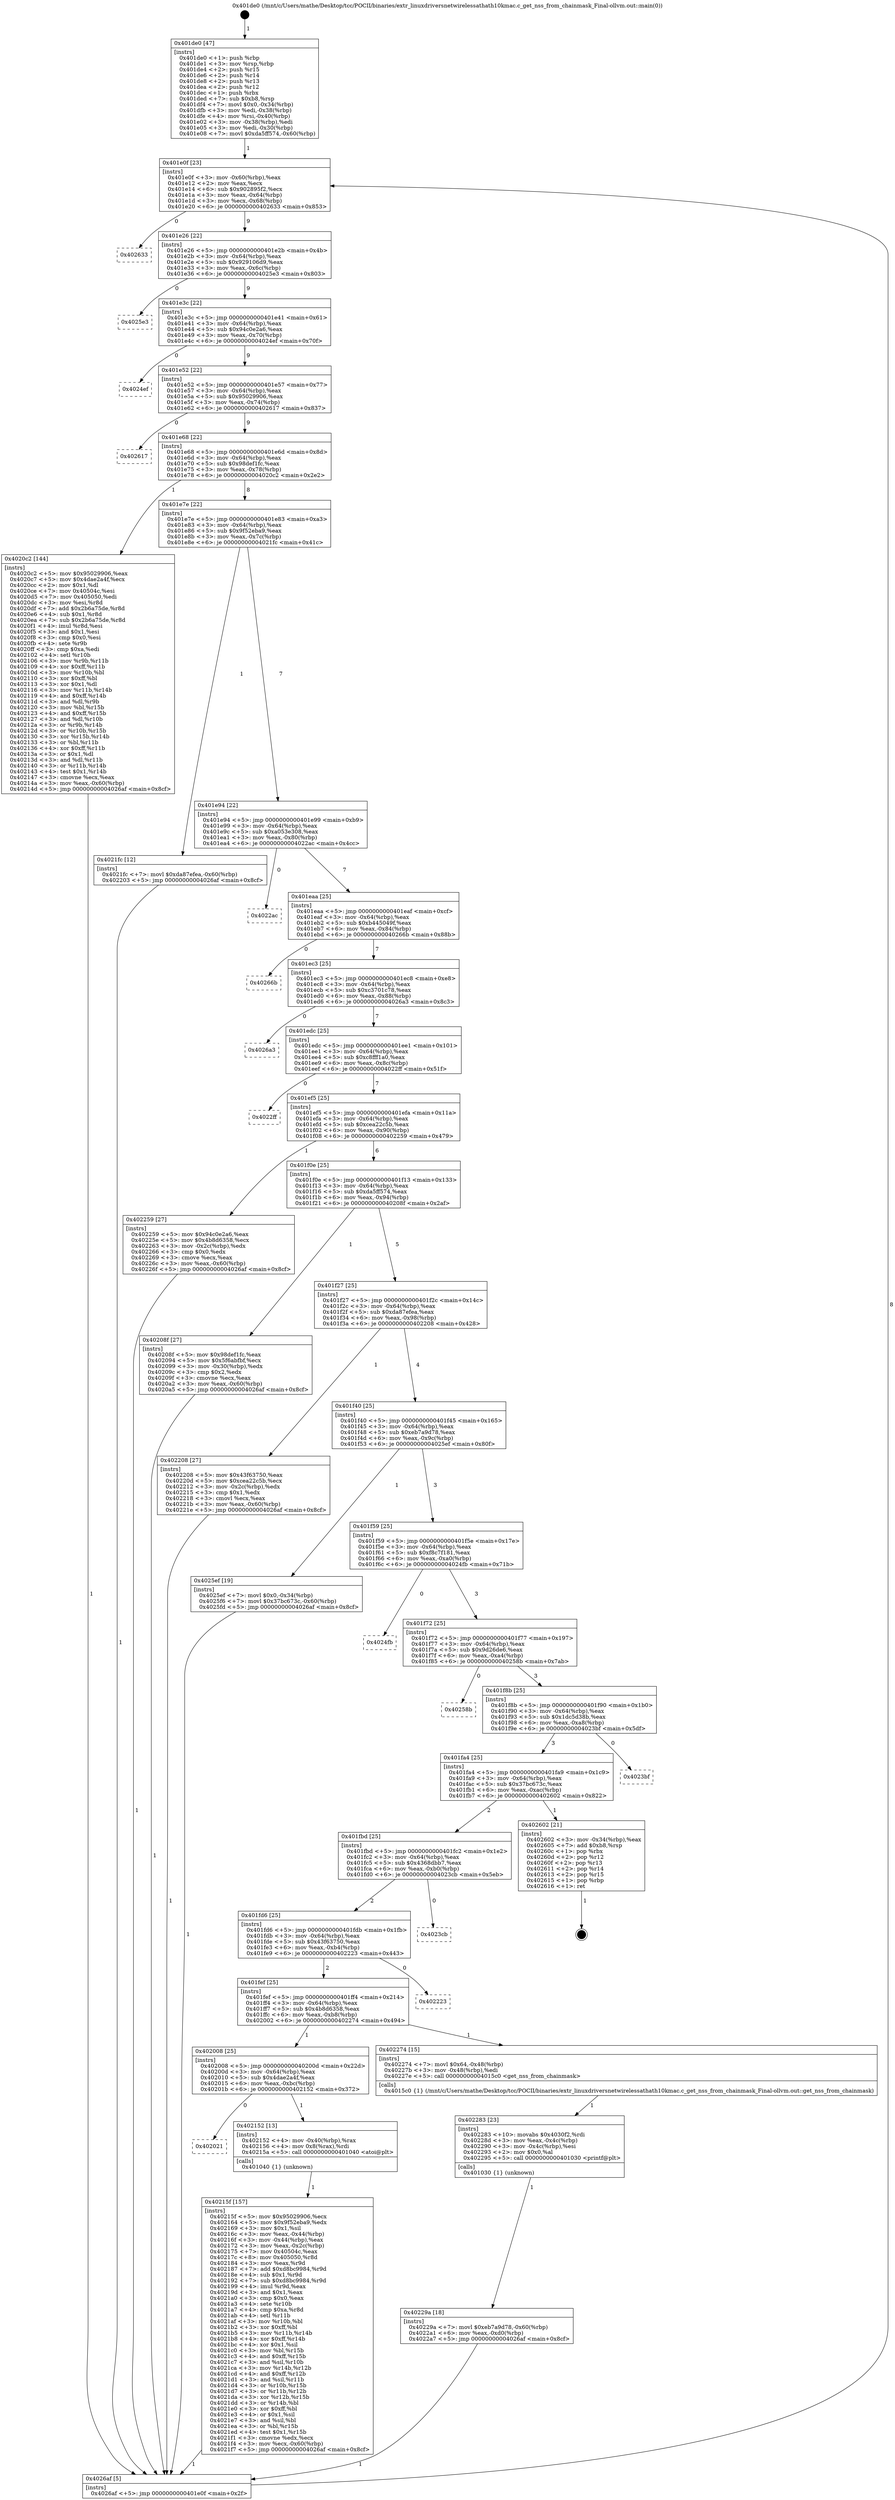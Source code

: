 digraph "0x401de0" {
  label = "0x401de0 (/mnt/c/Users/mathe/Desktop/tcc/POCII/binaries/extr_linuxdriversnetwirelessathath10kmac.c_get_nss_from_chainmask_Final-ollvm.out::main(0))"
  labelloc = "t"
  node[shape=record]

  Entry [label="",width=0.3,height=0.3,shape=circle,fillcolor=black,style=filled]
  "0x401e0f" [label="{
     0x401e0f [23]\l
     | [instrs]\l
     &nbsp;&nbsp;0x401e0f \<+3\>: mov -0x60(%rbp),%eax\l
     &nbsp;&nbsp;0x401e12 \<+2\>: mov %eax,%ecx\l
     &nbsp;&nbsp;0x401e14 \<+6\>: sub $0x902895f2,%ecx\l
     &nbsp;&nbsp;0x401e1a \<+3\>: mov %eax,-0x64(%rbp)\l
     &nbsp;&nbsp;0x401e1d \<+3\>: mov %ecx,-0x68(%rbp)\l
     &nbsp;&nbsp;0x401e20 \<+6\>: je 0000000000402633 \<main+0x853\>\l
  }"]
  "0x402633" [label="{
     0x402633\l
  }", style=dashed]
  "0x401e26" [label="{
     0x401e26 [22]\l
     | [instrs]\l
     &nbsp;&nbsp;0x401e26 \<+5\>: jmp 0000000000401e2b \<main+0x4b\>\l
     &nbsp;&nbsp;0x401e2b \<+3\>: mov -0x64(%rbp),%eax\l
     &nbsp;&nbsp;0x401e2e \<+5\>: sub $0x929106d9,%eax\l
     &nbsp;&nbsp;0x401e33 \<+3\>: mov %eax,-0x6c(%rbp)\l
     &nbsp;&nbsp;0x401e36 \<+6\>: je 00000000004025e3 \<main+0x803\>\l
  }"]
  Exit [label="",width=0.3,height=0.3,shape=circle,fillcolor=black,style=filled,peripheries=2]
  "0x4025e3" [label="{
     0x4025e3\l
  }", style=dashed]
  "0x401e3c" [label="{
     0x401e3c [22]\l
     | [instrs]\l
     &nbsp;&nbsp;0x401e3c \<+5\>: jmp 0000000000401e41 \<main+0x61\>\l
     &nbsp;&nbsp;0x401e41 \<+3\>: mov -0x64(%rbp),%eax\l
     &nbsp;&nbsp;0x401e44 \<+5\>: sub $0x94c0e2a6,%eax\l
     &nbsp;&nbsp;0x401e49 \<+3\>: mov %eax,-0x70(%rbp)\l
     &nbsp;&nbsp;0x401e4c \<+6\>: je 00000000004024ef \<main+0x70f\>\l
  }"]
  "0x40229a" [label="{
     0x40229a [18]\l
     | [instrs]\l
     &nbsp;&nbsp;0x40229a \<+7\>: movl $0xeb7a9d78,-0x60(%rbp)\l
     &nbsp;&nbsp;0x4022a1 \<+6\>: mov %eax,-0xd0(%rbp)\l
     &nbsp;&nbsp;0x4022a7 \<+5\>: jmp 00000000004026af \<main+0x8cf\>\l
  }"]
  "0x4024ef" [label="{
     0x4024ef\l
  }", style=dashed]
  "0x401e52" [label="{
     0x401e52 [22]\l
     | [instrs]\l
     &nbsp;&nbsp;0x401e52 \<+5\>: jmp 0000000000401e57 \<main+0x77\>\l
     &nbsp;&nbsp;0x401e57 \<+3\>: mov -0x64(%rbp),%eax\l
     &nbsp;&nbsp;0x401e5a \<+5\>: sub $0x95029906,%eax\l
     &nbsp;&nbsp;0x401e5f \<+3\>: mov %eax,-0x74(%rbp)\l
     &nbsp;&nbsp;0x401e62 \<+6\>: je 0000000000402617 \<main+0x837\>\l
  }"]
  "0x402283" [label="{
     0x402283 [23]\l
     | [instrs]\l
     &nbsp;&nbsp;0x402283 \<+10\>: movabs $0x4030f2,%rdi\l
     &nbsp;&nbsp;0x40228d \<+3\>: mov %eax,-0x4c(%rbp)\l
     &nbsp;&nbsp;0x402290 \<+3\>: mov -0x4c(%rbp),%esi\l
     &nbsp;&nbsp;0x402293 \<+2\>: mov $0x0,%al\l
     &nbsp;&nbsp;0x402295 \<+5\>: call 0000000000401030 \<printf@plt\>\l
     | [calls]\l
     &nbsp;&nbsp;0x401030 \{1\} (unknown)\l
  }"]
  "0x402617" [label="{
     0x402617\l
  }", style=dashed]
  "0x401e68" [label="{
     0x401e68 [22]\l
     | [instrs]\l
     &nbsp;&nbsp;0x401e68 \<+5\>: jmp 0000000000401e6d \<main+0x8d\>\l
     &nbsp;&nbsp;0x401e6d \<+3\>: mov -0x64(%rbp),%eax\l
     &nbsp;&nbsp;0x401e70 \<+5\>: sub $0x98def1fc,%eax\l
     &nbsp;&nbsp;0x401e75 \<+3\>: mov %eax,-0x78(%rbp)\l
     &nbsp;&nbsp;0x401e78 \<+6\>: je 00000000004020c2 \<main+0x2e2\>\l
  }"]
  "0x40215f" [label="{
     0x40215f [157]\l
     | [instrs]\l
     &nbsp;&nbsp;0x40215f \<+5\>: mov $0x95029906,%ecx\l
     &nbsp;&nbsp;0x402164 \<+5\>: mov $0x9f52eba9,%edx\l
     &nbsp;&nbsp;0x402169 \<+3\>: mov $0x1,%sil\l
     &nbsp;&nbsp;0x40216c \<+3\>: mov %eax,-0x44(%rbp)\l
     &nbsp;&nbsp;0x40216f \<+3\>: mov -0x44(%rbp),%eax\l
     &nbsp;&nbsp;0x402172 \<+3\>: mov %eax,-0x2c(%rbp)\l
     &nbsp;&nbsp;0x402175 \<+7\>: mov 0x40504c,%eax\l
     &nbsp;&nbsp;0x40217c \<+8\>: mov 0x405050,%r8d\l
     &nbsp;&nbsp;0x402184 \<+3\>: mov %eax,%r9d\l
     &nbsp;&nbsp;0x402187 \<+7\>: add $0xd8bc9984,%r9d\l
     &nbsp;&nbsp;0x40218e \<+4\>: sub $0x1,%r9d\l
     &nbsp;&nbsp;0x402192 \<+7\>: sub $0xd8bc9984,%r9d\l
     &nbsp;&nbsp;0x402199 \<+4\>: imul %r9d,%eax\l
     &nbsp;&nbsp;0x40219d \<+3\>: and $0x1,%eax\l
     &nbsp;&nbsp;0x4021a0 \<+3\>: cmp $0x0,%eax\l
     &nbsp;&nbsp;0x4021a3 \<+4\>: sete %r10b\l
     &nbsp;&nbsp;0x4021a7 \<+4\>: cmp $0xa,%r8d\l
     &nbsp;&nbsp;0x4021ab \<+4\>: setl %r11b\l
     &nbsp;&nbsp;0x4021af \<+3\>: mov %r10b,%bl\l
     &nbsp;&nbsp;0x4021b2 \<+3\>: xor $0xff,%bl\l
     &nbsp;&nbsp;0x4021b5 \<+3\>: mov %r11b,%r14b\l
     &nbsp;&nbsp;0x4021b8 \<+4\>: xor $0xff,%r14b\l
     &nbsp;&nbsp;0x4021bc \<+4\>: xor $0x1,%sil\l
     &nbsp;&nbsp;0x4021c0 \<+3\>: mov %bl,%r15b\l
     &nbsp;&nbsp;0x4021c3 \<+4\>: and $0xff,%r15b\l
     &nbsp;&nbsp;0x4021c7 \<+3\>: and %sil,%r10b\l
     &nbsp;&nbsp;0x4021ca \<+3\>: mov %r14b,%r12b\l
     &nbsp;&nbsp;0x4021cd \<+4\>: and $0xff,%r12b\l
     &nbsp;&nbsp;0x4021d1 \<+3\>: and %sil,%r11b\l
     &nbsp;&nbsp;0x4021d4 \<+3\>: or %r10b,%r15b\l
     &nbsp;&nbsp;0x4021d7 \<+3\>: or %r11b,%r12b\l
     &nbsp;&nbsp;0x4021da \<+3\>: xor %r12b,%r15b\l
     &nbsp;&nbsp;0x4021dd \<+3\>: or %r14b,%bl\l
     &nbsp;&nbsp;0x4021e0 \<+3\>: xor $0xff,%bl\l
     &nbsp;&nbsp;0x4021e3 \<+4\>: or $0x1,%sil\l
     &nbsp;&nbsp;0x4021e7 \<+3\>: and %sil,%bl\l
     &nbsp;&nbsp;0x4021ea \<+3\>: or %bl,%r15b\l
     &nbsp;&nbsp;0x4021ed \<+4\>: test $0x1,%r15b\l
     &nbsp;&nbsp;0x4021f1 \<+3\>: cmovne %edx,%ecx\l
     &nbsp;&nbsp;0x4021f4 \<+3\>: mov %ecx,-0x60(%rbp)\l
     &nbsp;&nbsp;0x4021f7 \<+5\>: jmp 00000000004026af \<main+0x8cf\>\l
  }"]
  "0x4020c2" [label="{
     0x4020c2 [144]\l
     | [instrs]\l
     &nbsp;&nbsp;0x4020c2 \<+5\>: mov $0x95029906,%eax\l
     &nbsp;&nbsp;0x4020c7 \<+5\>: mov $0x4dae2a4f,%ecx\l
     &nbsp;&nbsp;0x4020cc \<+2\>: mov $0x1,%dl\l
     &nbsp;&nbsp;0x4020ce \<+7\>: mov 0x40504c,%esi\l
     &nbsp;&nbsp;0x4020d5 \<+7\>: mov 0x405050,%edi\l
     &nbsp;&nbsp;0x4020dc \<+3\>: mov %esi,%r8d\l
     &nbsp;&nbsp;0x4020df \<+7\>: add $0x2b6a75de,%r8d\l
     &nbsp;&nbsp;0x4020e6 \<+4\>: sub $0x1,%r8d\l
     &nbsp;&nbsp;0x4020ea \<+7\>: sub $0x2b6a75de,%r8d\l
     &nbsp;&nbsp;0x4020f1 \<+4\>: imul %r8d,%esi\l
     &nbsp;&nbsp;0x4020f5 \<+3\>: and $0x1,%esi\l
     &nbsp;&nbsp;0x4020f8 \<+3\>: cmp $0x0,%esi\l
     &nbsp;&nbsp;0x4020fb \<+4\>: sete %r9b\l
     &nbsp;&nbsp;0x4020ff \<+3\>: cmp $0xa,%edi\l
     &nbsp;&nbsp;0x402102 \<+4\>: setl %r10b\l
     &nbsp;&nbsp;0x402106 \<+3\>: mov %r9b,%r11b\l
     &nbsp;&nbsp;0x402109 \<+4\>: xor $0xff,%r11b\l
     &nbsp;&nbsp;0x40210d \<+3\>: mov %r10b,%bl\l
     &nbsp;&nbsp;0x402110 \<+3\>: xor $0xff,%bl\l
     &nbsp;&nbsp;0x402113 \<+3\>: xor $0x1,%dl\l
     &nbsp;&nbsp;0x402116 \<+3\>: mov %r11b,%r14b\l
     &nbsp;&nbsp;0x402119 \<+4\>: and $0xff,%r14b\l
     &nbsp;&nbsp;0x40211d \<+3\>: and %dl,%r9b\l
     &nbsp;&nbsp;0x402120 \<+3\>: mov %bl,%r15b\l
     &nbsp;&nbsp;0x402123 \<+4\>: and $0xff,%r15b\l
     &nbsp;&nbsp;0x402127 \<+3\>: and %dl,%r10b\l
     &nbsp;&nbsp;0x40212a \<+3\>: or %r9b,%r14b\l
     &nbsp;&nbsp;0x40212d \<+3\>: or %r10b,%r15b\l
     &nbsp;&nbsp;0x402130 \<+3\>: xor %r15b,%r14b\l
     &nbsp;&nbsp;0x402133 \<+3\>: or %bl,%r11b\l
     &nbsp;&nbsp;0x402136 \<+4\>: xor $0xff,%r11b\l
     &nbsp;&nbsp;0x40213a \<+3\>: or $0x1,%dl\l
     &nbsp;&nbsp;0x40213d \<+3\>: and %dl,%r11b\l
     &nbsp;&nbsp;0x402140 \<+3\>: or %r11b,%r14b\l
     &nbsp;&nbsp;0x402143 \<+4\>: test $0x1,%r14b\l
     &nbsp;&nbsp;0x402147 \<+3\>: cmovne %ecx,%eax\l
     &nbsp;&nbsp;0x40214a \<+3\>: mov %eax,-0x60(%rbp)\l
     &nbsp;&nbsp;0x40214d \<+5\>: jmp 00000000004026af \<main+0x8cf\>\l
  }"]
  "0x401e7e" [label="{
     0x401e7e [22]\l
     | [instrs]\l
     &nbsp;&nbsp;0x401e7e \<+5\>: jmp 0000000000401e83 \<main+0xa3\>\l
     &nbsp;&nbsp;0x401e83 \<+3\>: mov -0x64(%rbp),%eax\l
     &nbsp;&nbsp;0x401e86 \<+5\>: sub $0x9f52eba9,%eax\l
     &nbsp;&nbsp;0x401e8b \<+3\>: mov %eax,-0x7c(%rbp)\l
     &nbsp;&nbsp;0x401e8e \<+6\>: je 00000000004021fc \<main+0x41c\>\l
  }"]
  "0x402021" [label="{
     0x402021\l
  }", style=dashed]
  "0x4021fc" [label="{
     0x4021fc [12]\l
     | [instrs]\l
     &nbsp;&nbsp;0x4021fc \<+7\>: movl $0xda87efea,-0x60(%rbp)\l
     &nbsp;&nbsp;0x402203 \<+5\>: jmp 00000000004026af \<main+0x8cf\>\l
  }"]
  "0x401e94" [label="{
     0x401e94 [22]\l
     | [instrs]\l
     &nbsp;&nbsp;0x401e94 \<+5\>: jmp 0000000000401e99 \<main+0xb9\>\l
     &nbsp;&nbsp;0x401e99 \<+3\>: mov -0x64(%rbp),%eax\l
     &nbsp;&nbsp;0x401e9c \<+5\>: sub $0xa053e308,%eax\l
     &nbsp;&nbsp;0x401ea1 \<+3\>: mov %eax,-0x80(%rbp)\l
     &nbsp;&nbsp;0x401ea4 \<+6\>: je 00000000004022ac \<main+0x4cc\>\l
  }"]
  "0x402152" [label="{
     0x402152 [13]\l
     | [instrs]\l
     &nbsp;&nbsp;0x402152 \<+4\>: mov -0x40(%rbp),%rax\l
     &nbsp;&nbsp;0x402156 \<+4\>: mov 0x8(%rax),%rdi\l
     &nbsp;&nbsp;0x40215a \<+5\>: call 0000000000401040 \<atoi@plt\>\l
     | [calls]\l
     &nbsp;&nbsp;0x401040 \{1\} (unknown)\l
  }"]
  "0x4022ac" [label="{
     0x4022ac\l
  }", style=dashed]
  "0x401eaa" [label="{
     0x401eaa [25]\l
     | [instrs]\l
     &nbsp;&nbsp;0x401eaa \<+5\>: jmp 0000000000401eaf \<main+0xcf\>\l
     &nbsp;&nbsp;0x401eaf \<+3\>: mov -0x64(%rbp),%eax\l
     &nbsp;&nbsp;0x401eb2 \<+5\>: sub $0xb445049f,%eax\l
     &nbsp;&nbsp;0x401eb7 \<+6\>: mov %eax,-0x84(%rbp)\l
     &nbsp;&nbsp;0x401ebd \<+6\>: je 000000000040266b \<main+0x88b\>\l
  }"]
  "0x402008" [label="{
     0x402008 [25]\l
     | [instrs]\l
     &nbsp;&nbsp;0x402008 \<+5\>: jmp 000000000040200d \<main+0x22d\>\l
     &nbsp;&nbsp;0x40200d \<+3\>: mov -0x64(%rbp),%eax\l
     &nbsp;&nbsp;0x402010 \<+5\>: sub $0x4dae2a4f,%eax\l
     &nbsp;&nbsp;0x402015 \<+6\>: mov %eax,-0xbc(%rbp)\l
     &nbsp;&nbsp;0x40201b \<+6\>: je 0000000000402152 \<main+0x372\>\l
  }"]
  "0x40266b" [label="{
     0x40266b\l
  }", style=dashed]
  "0x401ec3" [label="{
     0x401ec3 [25]\l
     | [instrs]\l
     &nbsp;&nbsp;0x401ec3 \<+5\>: jmp 0000000000401ec8 \<main+0xe8\>\l
     &nbsp;&nbsp;0x401ec8 \<+3\>: mov -0x64(%rbp),%eax\l
     &nbsp;&nbsp;0x401ecb \<+5\>: sub $0xc3701c78,%eax\l
     &nbsp;&nbsp;0x401ed0 \<+6\>: mov %eax,-0x88(%rbp)\l
     &nbsp;&nbsp;0x401ed6 \<+6\>: je 00000000004026a3 \<main+0x8c3\>\l
  }"]
  "0x402274" [label="{
     0x402274 [15]\l
     | [instrs]\l
     &nbsp;&nbsp;0x402274 \<+7\>: movl $0x64,-0x48(%rbp)\l
     &nbsp;&nbsp;0x40227b \<+3\>: mov -0x48(%rbp),%edi\l
     &nbsp;&nbsp;0x40227e \<+5\>: call 00000000004015c0 \<get_nss_from_chainmask\>\l
     | [calls]\l
     &nbsp;&nbsp;0x4015c0 \{1\} (/mnt/c/Users/mathe/Desktop/tcc/POCII/binaries/extr_linuxdriversnetwirelessathath10kmac.c_get_nss_from_chainmask_Final-ollvm.out::get_nss_from_chainmask)\l
  }"]
  "0x4026a3" [label="{
     0x4026a3\l
  }", style=dashed]
  "0x401edc" [label="{
     0x401edc [25]\l
     | [instrs]\l
     &nbsp;&nbsp;0x401edc \<+5\>: jmp 0000000000401ee1 \<main+0x101\>\l
     &nbsp;&nbsp;0x401ee1 \<+3\>: mov -0x64(%rbp),%eax\l
     &nbsp;&nbsp;0x401ee4 \<+5\>: sub $0xc8fff1a0,%eax\l
     &nbsp;&nbsp;0x401ee9 \<+6\>: mov %eax,-0x8c(%rbp)\l
     &nbsp;&nbsp;0x401eef \<+6\>: je 00000000004022ff \<main+0x51f\>\l
  }"]
  "0x401fef" [label="{
     0x401fef [25]\l
     | [instrs]\l
     &nbsp;&nbsp;0x401fef \<+5\>: jmp 0000000000401ff4 \<main+0x214\>\l
     &nbsp;&nbsp;0x401ff4 \<+3\>: mov -0x64(%rbp),%eax\l
     &nbsp;&nbsp;0x401ff7 \<+5\>: sub $0x4b8d6358,%eax\l
     &nbsp;&nbsp;0x401ffc \<+6\>: mov %eax,-0xb8(%rbp)\l
     &nbsp;&nbsp;0x402002 \<+6\>: je 0000000000402274 \<main+0x494\>\l
  }"]
  "0x4022ff" [label="{
     0x4022ff\l
  }", style=dashed]
  "0x401ef5" [label="{
     0x401ef5 [25]\l
     | [instrs]\l
     &nbsp;&nbsp;0x401ef5 \<+5\>: jmp 0000000000401efa \<main+0x11a\>\l
     &nbsp;&nbsp;0x401efa \<+3\>: mov -0x64(%rbp),%eax\l
     &nbsp;&nbsp;0x401efd \<+5\>: sub $0xcea22c5b,%eax\l
     &nbsp;&nbsp;0x401f02 \<+6\>: mov %eax,-0x90(%rbp)\l
     &nbsp;&nbsp;0x401f08 \<+6\>: je 0000000000402259 \<main+0x479\>\l
  }"]
  "0x402223" [label="{
     0x402223\l
  }", style=dashed]
  "0x402259" [label="{
     0x402259 [27]\l
     | [instrs]\l
     &nbsp;&nbsp;0x402259 \<+5\>: mov $0x94c0e2a6,%eax\l
     &nbsp;&nbsp;0x40225e \<+5\>: mov $0x4b8d6358,%ecx\l
     &nbsp;&nbsp;0x402263 \<+3\>: mov -0x2c(%rbp),%edx\l
     &nbsp;&nbsp;0x402266 \<+3\>: cmp $0x0,%edx\l
     &nbsp;&nbsp;0x402269 \<+3\>: cmove %ecx,%eax\l
     &nbsp;&nbsp;0x40226c \<+3\>: mov %eax,-0x60(%rbp)\l
     &nbsp;&nbsp;0x40226f \<+5\>: jmp 00000000004026af \<main+0x8cf\>\l
  }"]
  "0x401f0e" [label="{
     0x401f0e [25]\l
     | [instrs]\l
     &nbsp;&nbsp;0x401f0e \<+5\>: jmp 0000000000401f13 \<main+0x133\>\l
     &nbsp;&nbsp;0x401f13 \<+3\>: mov -0x64(%rbp),%eax\l
     &nbsp;&nbsp;0x401f16 \<+5\>: sub $0xda5ff574,%eax\l
     &nbsp;&nbsp;0x401f1b \<+6\>: mov %eax,-0x94(%rbp)\l
     &nbsp;&nbsp;0x401f21 \<+6\>: je 000000000040208f \<main+0x2af\>\l
  }"]
  "0x401fd6" [label="{
     0x401fd6 [25]\l
     | [instrs]\l
     &nbsp;&nbsp;0x401fd6 \<+5\>: jmp 0000000000401fdb \<main+0x1fb\>\l
     &nbsp;&nbsp;0x401fdb \<+3\>: mov -0x64(%rbp),%eax\l
     &nbsp;&nbsp;0x401fde \<+5\>: sub $0x43f63750,%eax\l
     &nbsp;&nbsp;0x401fe3 \<+6\>: mov %eax,-0xb4(%rbp)\l
     &nbsp;&nbsp;0x401fe9 \<+6\>: je 0000000000402223 \<main+0x443\>\l
  }"]
  "0x40208f" [label="{
     0x40208f [27]\l
     | [instrs]\l
     &nbsp;&nbsp;0x40208f \<+5\>: mov $0x98def1fc,%eax\l
     &nbsp;&nbsp;0x402094 \<+5\>: mov $0x5f6abfbf,%ecx\l
     &nbsp;&nbsp;0x402099 \<+3\>: mov -0x30(%rbp),%edx\l
     &nbsp;&nbsp;0x40209c \<+3\>: cmp $0x2,%edx\l
     &nbsp;&nbsp;0x40209f \<+3\>: cmovne %ecx,%eax\l
     &nbsp;&nbsp;0x4020a2 \<+3\>: mov %eax,-0x60(%rbp)\l
     &nbsp;&nbsp;0x4020a5 \<+5\>: jmp 00000000004026af \<main+0x8cf\>\l
  }"]
  "0x401f27" [label="{
     0x401f27 [25]\l
     | [instrs]\l
     &nbsp;&nbsp;0x401f27 \<+5\>: jmp 0000000000401f2c \<main+0x14c\>\l
     &nbsp;&nbsp;0x401f2c \<+3\>: mov -0x64(%rbp),%eax\l
     &nbsp;&nbsp;0x401f2f \<+5\>: sub $0xda87efea,%eax\l
     &nbsp;&nbsp;0x401f34 \<+6\>: mov %eax,-0x98(%rbp)\l
     &nbsp;&nbsp;0x401f3a \<+6\>: je 0000000000402208 \<main+0x428\>\l
  }"]
  "0x4026af" [label="{
     0x4026af [5]\l
     | [instrs]\l
     &nbsp;&nbsp;0x4026af \<+5\>: jmp 0000000000401e0f \<main+0x2f\>\l
  }"]
  "0x401de0" [label="{
     0x401de0 [47]\l
     | [instrs]\l
     &nbsp;&nbsp;0x401de0 \<+1\>: push %rbp\l
     &nbsp;&nbsp;0x401de1 \<+3\>: mov %rsp,%rbp\l
     &nbsp;&nbsp;0x401de4 \<+2\>: push %r15\l
     &nbsp;&nbsp;0x401de6 \<+2\>: push %r14\l
     &nbsp;&nbsp;0x401de8 \<+2\>: push %r13\l
     &nbsp;&nbsp;0x401dea \<+2\>: push %r12\l
     &nbsp;&nbsp;0x401dec \<+1\>: push %rbx\l
     &nbsp;&nbsp;0x401ded \<+7\>: sub $0xb8,%rsp\l
     &nbsp;&nbsp;0x401df4 \<+7\>: movl $0x0,-0x34(%rbp)\l
     &nbsp;&nbsp;0x401dfb \<+3\>: mov %edi,-0x38(%rbp)\l
     &nbsp;&nbsp;0x401dfe \<+4\>: mov %rsi,-0x40(%rbp)\l
     &nbsp;&nbsp;0x401e02 \<+3\>: mov -0x38(%rbp),%edi\l
     &nbsp;&nbsp;0x401e05 \<+3\>: mov %edi,-0x30(%rbp)\l
     &nbsp;&nbsp;0x401e08 \<+7\>: movl $0xda5ff574,-0x60(%rbp)\l
  }"]
  "0x4023cb" [label="{
     0x4023cb\l
  }", style=dashed]
  "0x402208" [label="{
     0x402208 [27]\l
     | [instrs]\l
     &nbsp;&nbsp;0x402208 \<+5\>: mov $0x43f63750,%eax\l
     &nbsp;&nbsp;0x40220d \<+5\>: mov $0xcea22c5b,%ecx\l
     &nbsp;&nbsp;0x402212 \<+3\>: mov -0x2c(%rbp),%edx\l
     &nbsp;&nbsp;0x402215 \<+3\>: cmp $0x1,%edx\l
     &nbsp;&nbsp;0x402218 \<+3\>: cmovl %ecx,%eax\l
     &nbsp;&nbsp;0x40221b \<+3\>: mov %eax,-0x60(%rbp)\l
     &nbsp;&nbsp;0x40221e \<+5\>: jmp 00000000004026af \<main+0x8cf\>\l
  }"]
  "0x401f40" [label="{
     0x401f40 [25]\l
     | [instrs]\l
     &nbsp;&nbsp;0x401f40 \<+5\>: jmp 0000000000401f45 \<main+0x165\>\l
     &nbsp;&nbsp;0x401f45 \<+3\>: mov -0x64(%rbp),%eax\l
     &nbsp;&nbsp;0x401f48 \<+5\>: sub $0xeb7a9d78,%eax\l
     &nbsp;&nbsp;0x401f4d \<+6\>: mov %eax,-0x9c(%rbp)\l
     &nbsp;&nbsp;0x401f53 \<+6\>: je 00000000004025ef \<main+0x80f\>\l
  }"]
  "0x401fbd" [label="{
     0x401fbd [25]\l
     | [instrs]\l
     &nbsp;&nbsp;0x401fbd \<+5\>: jmp 0000000000401fc2 \<main+0x1e2\>\l
     &nbsp;&nbsp;0x401fc2 \<+3\>: mov -0x64(%rbp),%eax\l
     &nbsp;&nbsp;0x401fc5 \<+5\>: sub $0x4368dbb7,%eax\l
     &nbsp;&nbsp;0x401fca \<+6\>: mov %eax,-0xb0(%rbp)\l
     &nbsp;&nbsp;0x401fd0 \<+6\>: je 00000000004023cb \<main+0x5eb\>\l
  }"]
  "0x4025ef" [label="{
     0x4025ef [19]\l
     | [instrs]\l
     &nbsp;&nbsp;0x4025ef \<+7\>: movl $0x0,-0x34(%rbp)\l
     &nbsp;&nbsp;0x4025f6 \<+7\>: movl $0x37bc673c,-0x60(%rbp)\l
     &nbsp;&nbsp;0x4025fd \<+5\>: jmp 00000000004026af \<main+0x8cf\>\l
  }"]
  "0x401f59" [label="{
     0x401f59 [25]\l
     | [instrs]\l
     &nbsp;&nbsp;0x401f59 \<+5\>: jmp 0000000000401f5e \<main+0x17e\>\l
     &nbsp;&nbsp;0x401f5e \<+3\>: mov -0x64(%rbp),%eax\l
     &nbsp;&nbsp;0x401f61 \<+5\>: sub $0xf8c7f181,%eax\l
     &nbsp;&nbsp;0x401f66 \<+6\>: mov %eax,-0xa0(%rbp)\l
     &nbsp;&nbsp;0x401f6c \<+6\>: je 00000000004024fb \<main+0x71b\>\l
  }"]
  "0x402602" [label="{
     0x402602 [21]\l
     | [instrs]\l
     &nbsp;&nbsp;0x402602 \<+3\>: mov -0x34(%rbp),%eax\l
     &nbsp;&nbsp;0x402605 \<+7\>: add $0xb8,%rsp\l
     &nbsp;&nbsp;0x40260c \<+1\>: pop %rbx\l
     &nbsp;&nbsp;0x40260d \<+2\>: pop %r12\l
     &nbsp;&nbsp;0x40260f \<+2\>: pop %r13\l
     &nbsp;&nbsp;0x402611 \<+2\>: pop %r14\l
     &nbsp;&nbsp;0x402613 \<+2\>: pop %r15\l
     &nbsp;&nbsp;0x402615 \<+1\>: pop %rbp\l
     &nbsp;&nbsp;0x402616 \<+1\>: ret\l
  }"]
  "0x4024fb" [label="{
     0x4024fb\l
  }", style=dashed]
  "0x401f72" [label="{
     0x401f72 [25]\l
     | [instrs]\l
     &nbsp;&nbsp;0x401f72 \<+5\>: jmp 0000000000401f77 \<main+0x197\>\l
     &nbsp;&nbsp;0x401f77 \<+3\>: mov -0x64(%rbp),%eax\l
     &nbsp;&nbsp;0x401f7a \<+5\>: sub $0x9d26de6,%eax\l
     &nbsp;&nbsp;0x401f7f \<+6\>: mov %eax,-0xa4(%rbp)\l
     &nbsp;&nbsp;0x401f85 \<+6\>: je 000000000040258b \<main+0x7ab\>\l
  }"]
  "0x401fa4" [label="{
     0x401fa4 [25]\l
     | [instrs]\l
     &nbsp;&nbsp;0x401fa4 \<+5\>: jmp 0000000000401fa9 \<main+0x1c9\>\l
     &nbsp;&nbsp;0x401fa9 \<+3\>: mov -0x64(%rbp),%eax\l
     &nbsp;&nbsp;0x401fac \<+5\>: sub $0x37bc673c,%eax\l
     &nbsp;&nbsp;0x401fb1 \<+6\>: mov %eax,-0xac(%rbp)\l
     &nbsp;&nbsp;0x401fb7 \<+6\>: je 0000000000402602 \<main+0x822\>\l
  }"]
  "0x40258b" [label="{
     0x40258b\l
  }", style=dashed]
  "0x401f8b" [label="{
     0x401f8b [25]\l
     | [instrs]\l
     &nbsp;&nbsp;0x401f8b \<+5\>: jmp 0000000000401f90 \<main+0x1b0\>\l
     &nbsp;&nbsp;0x401f90 \<+3\>: mov -0x64(%rbp),%eax\l
     &nbsp;&nbsp;0x401f93 \<+5\>: sub $0x1dc5d38b,%eax\l
     &nbsp;&nbsp;0x401f98 \<+6\>: mov %eax,-0xa8(%rbp)\l
     &nbsp;&nbsp;0x401f9e \<+6\>: je 00000000004023bf \<main+0x5df\>\l
  }"]
  "0x4023bf" [label="{
     0x4023bf\l
  }", style=dashed]
  Entry -> "0x401de0" [label=" 1"]
  "0x401e0f" -> "0x402633" [label=" 0"]
  "0x401e0f" -> "0x401e26" [label=" 9"]
  "0x402602" -> Exit [label=" 1"]
  "0x401e26" -> "0x4025e3" [label=" 0"]
  "0x401e26" -> "0x401e3c" [label=" 9"]
  "0x4025ef" -> "0x4026af" [label=" 1"]
  "0x401e3c" -> "0x4024ef" [label=" 0"]
  "0x401e3c" -> "0x401e52" [label=" 9"]
  "0x40229a" -> "0x4026af" [label=" 1"]
  "0x401e52" -> "0x402617" [label=" 0"]
  "0x401e52" -> "0x401e68" [label=" 9"]
  "0x402283" -> "0x40229a" [label=" 1"]
  "0x401e68" -> "0x4020c2" [label=" 1"]
  "0x401e68" -> "0x401e7e" [label=" 8"]
  "0x402274" -> "0x402283" [label=" 1"]
  "0x401e7e" -> "0x4021fc" [label=" 1"]
  "0x401e7e" -> "0x401e94" [label=" 7"]
  "0x402259" -> "0x4026af" [label=" 1"]
  "0x401e94" -> "0x4022ac" [label=" 0"]
  "0x401e94" -> "0x401eaa" [label=" 7"]
  "0x402208" -> "0x4026af" [label=" 1"]
  "0x401eaa" -> "0x40266b" [label=" 0"]
  "0x401eaa" -> "0x401ec3" [label=" 7"]
  "0x40215f" -> "0x4026af" [label=" 1"]
  "0x401ec3" -> "0x4026a3" [label=" 0"]
  "0x401ec3" -> "0x401edc" [label=" 7"]
  "0x402152" -> "0x40215f" [label=" 1"]
  "0x401edc" -> "0x4022ff" [label=" 0"]
  "0x401edc" -> "0x401ef5" [label=" 7"]
  "0x402008" -> "0x402152" [label=" 1"]
  "0x401ef5" -> "0x402259" [label=" 1"]
  "0x401ef5" -> "0x401f0e" [label=" 6"]
  "0x4021fc" -> "0x4026af" [label=" 1"]
  "0x401f0e" -> "0x40208f" [label=" 1"]
  "0x401f0e" -> "0x401f27" [label=" 5"]
  "0x40208f" -> "0x4026af" [label=" 1"]
  "0x401de0" -> "0x401e0f" [label=" 1"]
  "0x4026af" -> "0x401e0f" [label=" 8"]
  "0x4020c2" -> "0x4026af" [label=" 1"]
  "0x401fef" -> "0x402274" [label=" 1"]
  "0x401f27" -> "0x402208" [label=" 1"]
  "0x401f27" -> "0x401f40" [label=" 4"]
  "0x402008" -> "0x402021" [label=" 0"]
  "0x401f40" -> "0x4025ef" [label=" 1"]
  "0x401f40" -> "0x401f59" [label=" 3"]
  "0x401fd6" -> "0x402223" [label=" 0"]
  "0x401f59" -> "0x4024fb" [label=" 0"]
  "0x401f59" -> "0x401f72" [label=" 3"]
  "0x401fef" -> "0x402008" [label=" 1"]
  "0x401f72" -> "0x40258b" [label=" 0"]
  "0x401f72" -> "0x401f8b" [label=" 3"]
  "0x401fbd" -> "0x4023cb" [label=" 0"]
  "0x401f8b" -> "0x4023bf" [label=" 0"]
  "0x401f8b" -> "0x401fa4" [label=" 3"]
  "0x401fbd" -> "0x401fd6" [label=" 2"]
  "0x401fa4" -> "0x402602" [label=" 1"]
  "0x401fa4" -> "0x401fbd" [label=" 2"]
  "0x401fd6" -> "0x401fef" [label=" 2"]
}
